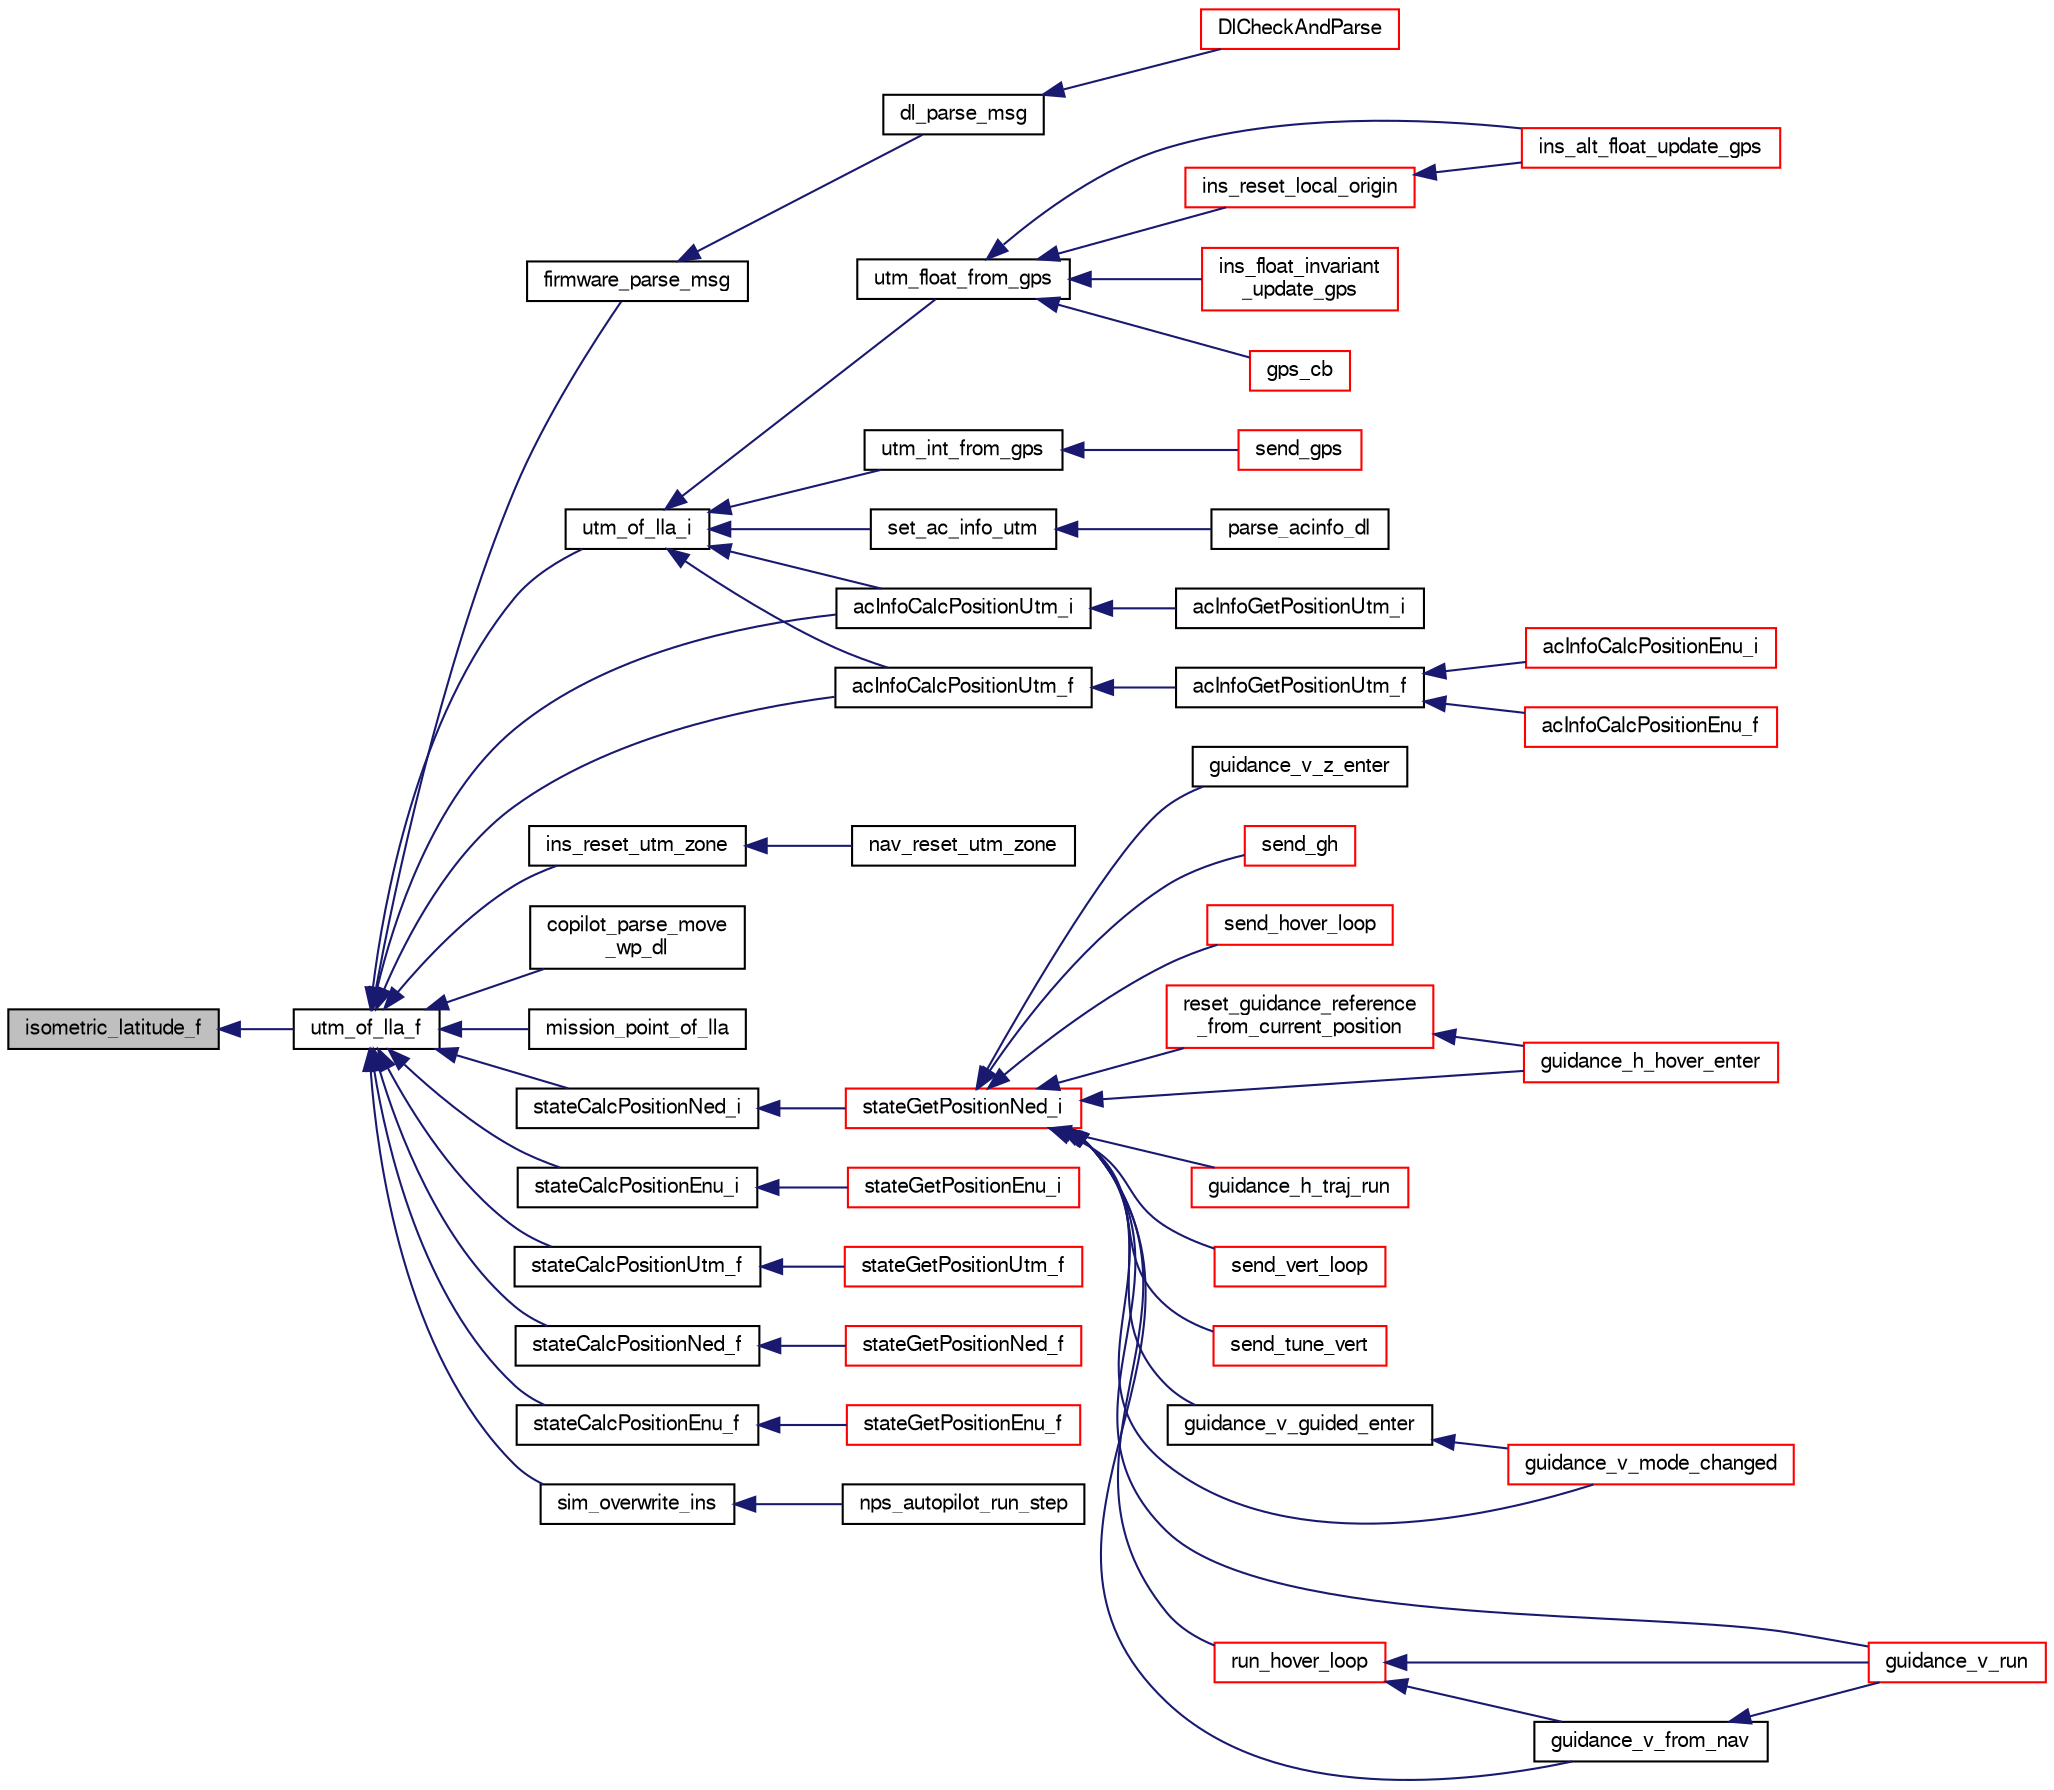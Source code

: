 digraph "isometric_latitude_f"
{
  edge [fontname="FreeSans",fontsize="10",labelfontname="FreeSans",labelfontsize="10"];
  node [fontname="FreeSans",fontsize="10",shape=record];
  rankdir="LR";
  Node1 [label="isometric_latitude_f",height=0.2,width=0.4,color="black", fillcolor="grey75", style="filled", fontcolor="black"];
  Node1 -> Node2 [dir="back",color="midnightblue",fontsize="10",style="solid",fontname="FreeSans"];
  Node2 [label="utm_of_lla_f",height=0.2,width=0.4,color="black", fillcolor="white", style="filled",URL="$pprz__geodetic__float_8h.html#af99d4775df518f30b741b49c26eceedd"];
  Node2 -> Node3 [dir="back",color="midnightblue",fontsize="10",style="solid",fontname="FreeSans"];
  Node3 [label="firmware_parse_msg",height=0.2,width=0.4,color="black", fillcolor="white", style="filled",URL="$datalink_8h.html#a3a59fd1cd4249ea5caeac113cde2d7a8",tooltip="Firmware specfic msg handler. "];
  Node3 -> Node4 [dir="back",color="midnightblue",fontsize="10",style="solid",fontname="FreeSans"];
  Node4 [label="dl_parse_msg",height=0.2,width=0.4,color="black", fillcolor="white", style="filled",URL="$datalink_8c.html#a8622e4eaf1529d8c64af55c0d05dadbe",tooltip="Should be called when chars are available in dl_buffer. "];
  Node4 -> Node5 [dir="back",color="midnightblue",fontsize="10",style="solid",fontname="FreeSans"];
  Node5 [label="DlCheckAndParse",height=0.2,width=0.4,color="red", fillcolor="white", style="filled",URL="$datalink_8h.html#aa9106add8d47671f6ebb3d8321813611",tooltip="Check for new message and parse. "];
  Node2 -> Node6 [dir="back",color="midnightblue",fontsize="10",style="solid",fontname="FreeSans"];
  Node6 [label="utm_of_lla_i",height=0.2,width=0.4,color="black", fillcolor="white", style="filled",URL="$group__math__geodetic__int.html#gad84470d73cce3f4d1c54bf579239849c",tooltip="Convert a LLA to UTM. "];
  Node6 -> Node7 [dir="back",color="midnightblue",fontsize="10",style="solid",fontname="FreeSans"];
  Node7 [label="utm_float_from_gps",height=0.2,width=0.4,color="black", fillcolor="white", style="filled",URL="$gps_8h.html#a1343b41c94f919a6a593b958b275683f",tooltip="Convenience function to get utm position in float from GPS structure. "];
  Node7 -> Node8 [dir="back",color="midnightblue",fontsize="10",style="solid",fontname="FreeSans"];
  Node8 [label="ins_reset_local_origin",height=0.2,width=0.4,color="red", fillcolor="white", style="filled",URL="$ins_8h.html#a14cb66a86c67d8b9216a8c12f58c311b",tooltip="INS local origin reset. "];
  Node8 -> Node9 [dir="back",color="midnightblue",fontsize="10",style="solid",fontname="FreeSans"];
  Node9 [label="ins_alt_float_update_gps",height=0.2,width=0.4,color="red", fillcolor="white", style="filled",URL="$ins__alt__float_8c.html#ac5b472605ca2035825b6ccca1c4d8c5e"];
  Node7 -> Node9 [dir="back",color="midnightblue",fontsize="10",style="solid",fontname="FreeSans"];
  Node7 -> Node10 [dir="back",color="midnightblue",fontsize="10",style="solid",fontname="FreeSans"];
  Node10 [label="ins_float_invariant\l_update_gps",height=0.2,width=0.4,color="red", fillcolor="white", style="filled",URL="$ins__float__invariant_8h.html#a61e3f6c5195a9e0e99428c7cb5981382"];
  Node7 -> Node11 [dir="back",color="midnightblue",fontsize="10",style="solid",fontname="FreeSans"];
  Node11 [label="gps_cb",height=0.2,width=0.4,color="red", fillcolor="white", style="filled",URL="$ins__gps__passthrough__utm_8c.html#a1c1656ce80fe1f1ad49fea691164dbf8"];
  Node6 -> Node12 [dir="back",color="midnightblue",fontsize="10",style="solid",fontname="FreeSans"];
  Node12 [label="utm_int_from_gps",height=0.2,width=0.4,color="black", fillcolor="white", style="filled",URL="$gps_8h.html#a4fff1fd94429e7d036ba27af86a8c5ed",tooltip="Convenience function to get utm position in int from GPS structure. "];
  Node12 -> Node13 [dir="back",color="midnightblue",fontsize="10",style="solid",fontname="FreeSans"];
  Node13 [label="send_gps",height=0.2,width=0.4,color="red", fillcolor="white", style="filled",URL="$gps_8c.html#ac803c4ab4fb8dc92a4c4463c07da1600"];
  Node6 -> Node14 [dir="back",color="midnightblue",fontsize="10",style="solid",fontname="FreeSans"];
  Node14 [label="set_ac_info_utm",height=0.2,width=0.4,color="black", fillcolor="white", style="filled",URL="$group__ac__info.html#ga2f523b260d5f5dda8f138ba70435479c",tooltip="Set Aircraft info. "];
  Node14 -> Node15 [dir="back",color="midnightblue",fontsize="10",style="solid",fontname="FreeSans"];
  Node15 [label="parse_acinfo_dl",height=0.2,width=0.4,color="black", fillcolor="white", style="filled",URL="$group__ac__info.html#ga17b120995d97d500b7eb5aea22214041",tooltip="Parse all datalink or telemetry messages that contain global position of other acs Messages currently..."];
  Node6 -> Node16 [dir="back",color="midnightblue",fontsize="10",style="solid",fontname="FreeSans"];
  Node16 [label="acInfoCalcPositionUtm_i",height=0.2,width=0.4,color="black", fillcolor="white", style="filled",URL="$group__ac__info.html#ga625b19c827e0414eba7db51eb8ca4a75"];
  Node16 -> Node17 [dir="back",color="midnightblue",fontsize="10",style="solid",fontname="FreeSans"];
  Node17 [label="acInfoGetPositionUtm_i",height=0.2,width=0.4,color="black", fillcolor="white", style="filled",URL="$group__ac__info.html#ga70185310208daf9b55c913658348886b",tooltip="Get position from UTM coordinates (int). "];
  Node6 -> Node18 [dir="back",color="midnightblue",fontsize="10",style="solid",fontname="FreeSans"];
  Node18 [label="acInfoCalcPositionUtm_f",height=0.2,width=0.4,color="black", fillcolor="white", style="filled",URL="$group__ac__info.html#ga372e62985b33d1539347cfadb62d9aff"];
  Node18 -> Node19 [dir="back",color="midnightblue",fontsize="10",style="solid",fontname="FreeSans"];
  Node19 [label="acInfoGetPositionUtm_f",height=0.2,width=0.4,color="black", fillcolor="white", style="filled",URL="$group__ac__info.html#ga74acacb611beb144c68c7b41ef3e50a4",tooltip="Get position from UTM coordinates (float). "];
  Node19 -> Node20 [dir="back",color="midnightblue",fontsize="10",style="solid",fontname="FreeSans"];
  Node20 [label="acInfoCalcPositionEnu_i",height=0.2,width=0.4,color="red", fillcolor="white", style="filled",URL="$group__ac__info.html#gad27d2e9d1854b608ee9d187eb51a368e"];
  Node19 -> Node21 [dir="back",color="midnightblue",fontsize="10",style="solid",fontname="FreeSans"];
  Node21 [label="acInfoCalcPositionEnu_f",height=0.2,width=0.4,color="red", fillcolor="white", style="filled",URL="$group__ac__info.html#ga5f26bc7946ecd4d712ed0baa6cbe8dd1"];
  Node2 -> Node22 [dir="back",color="midnightblue",fontsize="10",style="solid",fontname="FreeSans"];
  Node22 [label="ins_reset_utm_zone",height=0.2,width=0.4,color="black", fillcolor="white", style="filled",URL="$ins_8h.html#acef690805a610864d3aa76b10d138298",tooltip="INS utm zone reset. "];
  Node22 -> Node23 [dir="back",color="midnightblue",fontsize="10",style="solid",fontname="FreeSans"];
  Node23 [label="nav_reset_utm_zone",height=0.2,width=0.4,color="black", fillcolor="white", style="filled",URL="$common__nav_8h.html#a9147dda4ed788fcde6cbb065e304e037",tooltip="Reset the UTM zone to current GPS fix. "];
  Node2 -> Node24 [dir="back",color="midnightblue",fontsize="10",style="solid",fontname="FreeSans"];
  Node24 [label="copilot_parse_move\l_wp_dl",height=0.2,width=0.4,color="black", fillcolor="white", style="filled",URL="$copilot__fixedwing_8c.html#ab279d8cb60dd6477e1de73905a720520",tooltip="If MOVE_WP from GCS. "];
  Node2 -> Node25 [dir="back",color="midnightblue",fontsize="10",style="solid",fontname="FreeSans"];
  Node25 [label="mission_point_of_lla",height=0.2,width=0.4,color="black", fillcolor="white", style="filled",URL="$mission__fw__nav_8c.html#a7acc766194f30b5ae4c48a0b2addbb9f",tooltip="Utility function: converts lla (int) to local point (float) "];
  Node2 -> Node16 [dir="back",color="midnightblue",fontsize="10",style="solid",fontname="FreeSans"];
  Node2 -> Node18 [dir="back",color="midnightblue",fontsize="10",style="solid",fontname="FreeSans"];
  Node2 -> Node26 [dir="back",color="midnightblue",fontsize="10",style="solid",fontname="FreeSans"];
  Node26 [label="stateCalcPositionNed_i",height=0.2,width=0.4,color="black", fillcolor="white", style="filled",URL="$group__state__position.html#gac60dff329c00697fc9fcc459406293c9"];
  Node26 -> Node27 [dir="back",color="midnightblue",fontsize="10",style="solid",fontname="FreeSans"];
  Node27 [label="stateGetPositionNed_i",height=0.2,width=0.4,color="red", fillcolor="white", style="filled",URL="$group__state__position.html#gaf9a3b3ed4f6a011ae65d49d78bf4aa25",tooltip="Get position in local NED coordinates (int). "];
  Node27 -> Node28 [dir="back",color="midnightblue",fontsize="10",style="solid",fontname="FreeSans"];
  Node28 [label="send_gh",height=0.2,width=0.4,color="red", fillcolor="white", style="filled",URL="$rotorcraft_2guidance_2guidance__h_8c.html#a2c7bb64eb9e09d8755a7c362079144e9"];
  Node27 -> Node29 [dir="back",color="midnightblue",fontsize="10",style="solid",fontname="FreeSans"];
  Node29 [label="send_hover_loop",height=0.2,width=0.4,color="red", fillcolor="white", style="filled",URL="$rotorcraft_2guidance_2guidance__h_8c.html#a201cd650d5a492b4c0fc3397f97a95c1"];
  Node27 -> Node30 [dir="back",color="midnightblue",fontsize="10",style="solid",fontname="FreeSans"];
  Node30 [label="reset_guidance_reference\l_from_current_position",height=0.2,width=0.4,color="red", fillcolor="white", style="filled",URL="$rotorcraft_2guidance_2guidance__h_8c.html#ad9bd6447dd5cea00192adfbbf5a30cd5"];
  Node30 -> Node31 [dir="back",color="midnightblue",fontsize="10",style="solid",fontname="FreeSans"];
  Node31 [label="guidance_h_hover_enter",height=0.2,width=0.4,color="red", fillcolor="white", style="filled",URL="$rotorcraft_2guidance_2guidance__h_8h.html#a32c1c61b5aa933b712fd75a1a9bdc162"];
  Node27 -> Node32 [dir="back",color="midnightblue",fontsize="10",style="solid",fontname="FreeSans"];
  Node32 [label="guidance_h_traj_run",height=0.2,width=0.4,color="red", fillcolor="white", style="filled",URL="$rotorcraft_2guidance_2guidance__h_8c.html#a8e62f2d5d3bf28402b1c4297a5270c56"];
  Node27 -> Node31 [dir="back",color="midnightblue",fontsize="10",style="solid",fontname="FreeSans"];
  Node27 -> Node33 [dir="back",color="midnightblue",fontsize="10",style="solid",fontname="FreeSans"];
  Node33 [label="send_vert_loop",height=0.2,width=0.4,color="red", fillcolor="white", style="filled",URL="$rotorcraft_2guidance_2guidance__v_8c.html#a7e8c6f0d135e50d0eb256cad00bb9dcf"];
  Node27 -> Node34 [dir="back",color="midnightblue",fontsize="10",style="solid",fontname="FreeSans"];
  Node34 [label="send_tune_vert",height=0.2,width=0.4,color="red", fillcolor="white", style="filled",URL="$rotorcraft_2guidance_2guidance__v_8c.html#a08d5a5277e51cd1c12e573209f812c90"];
  Node27 -> Node35 [dir="back",color="midnightblue",fontsize="10",style="solid",fontname="FreeSans"];
  Node35 [label="guidance_v_mode_changed",height=0.2,width=0.4,color="red", fillcolor="white", style="filled",URL="$rotorcraft_2guidance_2guidance__v_8h.html#ac24445848e497e9b0da2913cecb0db73"];
  Node27 -> Node36 [dir="back",color="midnightblue",fontsize="10",style="solid",fontname="FreeSans"];
  Node36 [label="guidance_v_run",height=0.2,width=0.4,color="red", fillcolor="white", style="filled",URL="$rotorcraft_2guidance_2guidance__v_8h.html#a5c03e8fc9dd9e84925081df8639d4001"];
  Node27 -> Node37 [dir="back",color="midnightblue",fontsize="10",style="solid",fontname="FreeSans"];
  Node37 [label="guidance_v_z_enter",height=0.2,width=0.4,color="black", fillcolor="white", style="filled",URL="$rotorcraft_2guidance_2guidance__v_8h.html#a2558bccfb6fd14b6be513c5910737f0d"];
  Node27 -> Node38 [dir="back",color="midnightblue",fontsize="10",style="solid",fontname="FreeSans"];
  Node38 [label="run_hover_loop",height=0.2,width=0.4,color="red", fillcolor="white", style="filled",URL="$rotorcraft_2guidance_2guidance__v_8h.html#add8143296d90990e7c8da2e1c67c6e62"];
  Node38 -> Node39 [dir="back",color="midnightblue",fontsize="10",style="solid",fontname="FreeSans"];
  Node39 [label="guidance_v_from_nav",height=0.2,width=0.4,color="black", fillcolor="white", style="filled",URL="$rotorcraft_2guidance_2guidance__v_8h.html#adee3e8feda47516b9c7ccbb1b97daaf6",tooltip="Set guidance setpoint from NAV and run hover loop. "];
  Node39 -> Node36 [dir="back",color="midnightblue",fontsize="10",style="solid",fontname="FreeSans"];
  Node38 -> Node36 [dir="back",color="midnightblue",fontsize="10",style="solid",fontname="FreeSans"];
  Node27 -> Node39 [dir="back",color="midnightblue",fontsize="10",style="solid",fontname="FreeSans"];
  Node27 -> Node40 [dir="back",color="midnightblue",fontsize="10",style="solid",fontname="FreeSans"];
  Node40 [label="guidance_v_guided_enter",height=0.2,width=0.4,color="black", fillcolor="white", style="filled",URL="$rotorcraft_2guidance_2guidance__v_8h.html#a726df520277832e62c3f28e00518394b",tooltip="Enter GUIDED mode control. "];
  Node40 -> Node35 [dir="back",color="midnightblue",fontsize="10",style="solid",fontname="FreeSans"];
  Node2 -> Node41 [dir="back",color="midnightblue",fontsize="10",style="solid",fontname="FreeSans"];
  Node41 [label="stateCalcPositionEnu_i",height=0.2,width=0.4,color="black", fillcolor="white", style="filled",URL="$group__state__position.html#gaf61c3a86bc000852a2d27d5727ceaa91"];
  Node41 -> Node42 [dir="back",color="midnightblue",fontsize="10",style="solid",fontname="FreeSans"];
  Node42 [label="stateGetPositionEnu_i",height=0.2,width=0.4,color="red", fillcolor="white", style="filled",URL="$group__state__position.html#gaf326b26862d91ded4ee4e856a511df47",tooltip="Get position in local ENU coordinates (int). "];
  Node2 -> Node43 [dir="back",color="midnightblue",fontsize="10",style="solid",fontname="FreeSans"];
  Node43 [label="stateCalcPositionUtm_f",height=0.2,width=0.4,color="black", fillcolor="white", style="filled",URL="$group__state__position.html#ga6893f5e3d84e0464d2bc6fc86a08f16d"];
  Node43 -> Node44 [dir="back",color="midnightblue",fontsize="10",style="solid",fontname="FreeSans"];
  Node44 [label="stateGetPositionUtm_f",height=0.2,width=0.4,color="red", fillcolor="white", style="filled",URL="$group__state__position.html#ga7488f3b1e3afa9515541c0130278bdac",tooltip="Get position in UTM coordinates (float). "];
  Node2 -> Node45 [dir="back",color="midnightblue",fontsize="10",style="solid",fontname="FreeSans"];
  Node45 [label="stateCalcPositionNed_f",height=0.2,width=0.4,color="black", fillcolor="white", style="filled",URL="$group__state__position.html#ga480ea806b0ffe839df24d856b7ce0261"];
  Node45 -> Node46 [dir="back",color="midnightblue",fontsize="10",style="solid",fontname="FreeSans"];
  Node46 [label="stateGetPositionNed_f",height=0.2,width=0.4,color="red", fillcolor="white", style="filled",URL="$group__state__position.html#gac1b41866b307723e3ad8ddd566d4f627",tooltip="Get position in local NED coordinates (float). "];
  Node2 -> Node47 [dir="back",color="midnightblue",fontsize="10",style="solid",fontname="FreeSans"];
  Node47 [label="stateCalcPositionEnu_f",height=0.2,width=0.4,color="black", fillcolor="white", style="filled",URL="$group__state__position.html#ga718066acd9581365ca5c2aacb29130fd"];
  Node47 -> Node48 [dir="back",color="midnightblue",fontsize="10",style="solid",fontname="FreeSans"];
  Node48 [label="stateGetPositionEnu_f",height=0.2,width=0.4,color="red", fillcolor="white", style="filled",URL="$group__state__position.html#ga545d479db45e1a9711e59736b6d1309b",tooltip="Get position in local ENU coordinates (float). "];
  Node2 -> Node49 [dir="back",color="midnightblue",fontsize="10",style="solid",fontname="FreeSans"];
  Node49 [label="sim_overwrite_ins",height=0.2,width=0.4,color="black", fillcolor="white", style="filled",URL="$nps__autopilot__fixedwing_8c.html#a636593c9bb6482b2a36d64bef4975310"];
  Node49 -> Node50 [dir="back",color="midnightblue",fontsize="10",style="solid",fontname="FreeSans"];
  Node50 [label="nps_autopilot_run_step",height=0.2,width=0.4,color="black", fillcolor="white", style="filled",URL="$nps__autopilot__fixedwing_8c.html#a12870aaa609d4860004be3cec4c8cf2a"];
}
